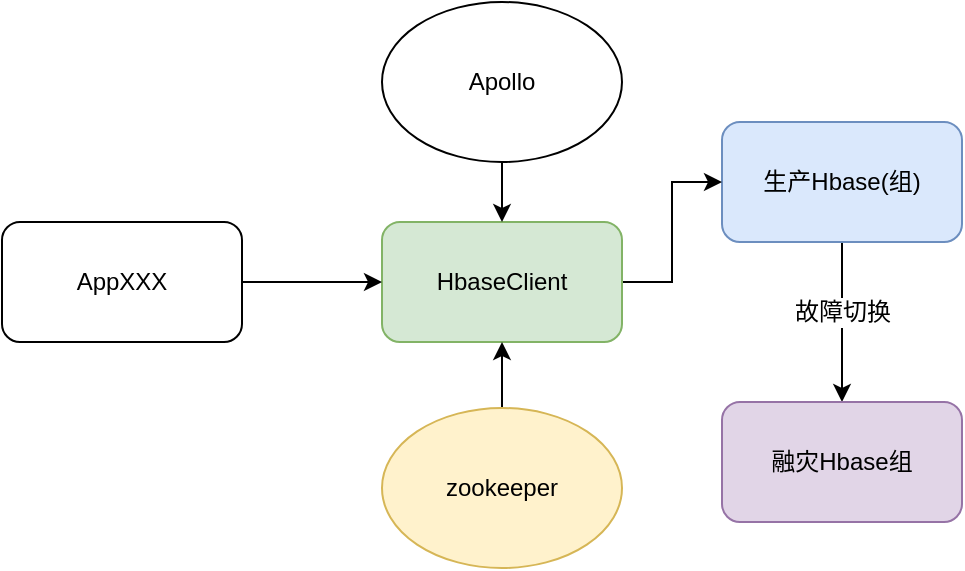 <mxfile version="12.1.3" type="github" pages="1">
  <diagram id="aYsEaUvUP0FLvUqn6IlJ" name="第 1 页">
    <mxGraphModel dx="946" dy="548" grid="1" gridSize="10" guides="1" tooltips="1" connect="1" arrows="1" fold="1" page="1" pageScale="1" pageWidth="827" pageHeight="1169" math="0" shadow="0">
      <root>
        <mxCell id="0"/>
        <mxCell id="1" parent="0"/>
        <mxCell id="luNONWWymSiv_GSshOBo-7" value="" style="edgeStyle=orthogonalEdgeStyle;rounded=0;orthogonalLoop=1;jettySize=auto;html=1;" edge="1" parent="1" source="AUpaLKgfqosnF6g_r-Jh-1" target="luNONWWymSiv_GSshOBo-6">
          <mxGeometry relative="1" as="geometry"/>
        </mxCell>
        <mxCell id="luNONWWymSiv_GSshOBo-8" value="故障切换" style="text;html=1;resizable=0;points=[];align=center;verticalAlign=middle;labelBackgroundColor=#ffffff;" vertex="1" connectable="0" parent="luNONWWymSiv_GSshOBo-7">
          <mxGeometry x="-0.125" relative="1" as="geometry">
            <mxPoint as="offset"/>
          </mxGeometry>
        </mxCell>
        <mxCell id="AUpaLKgfqosnF6g_r-Jh-1" value="生产Hbase(组)" style="rounded=1;whiteSpace=wrap;html=1;fillColor=#dae8fc;strokeColor=#6c8ebf;" parent="1" vertex="1">
          <mxGeometry x="400" y="70" width="120" height="60" as="geometry"/>
        </mxCell>
        <mxCell id="luNONWWymSiv_GSshOBo-6" value="融灾Hbase组" style="rounded=1;whiteSpace=wrap;html=1;fillColor=#e1d5e7;strokeColor=#9673a6;" vertex="1" parent="1">
          <mxGeometry x="400" y="210" width="120" height="60" as="geometry"/>
        </mxCell>
        <mxCell id="luNONWWymSiv_GSshOBo-5" style="edgeStyle=orthogonalEdgeStyle;rounded=0;orthogonalLoop=1;jettySize=auto;html=1;exitX=1;exitY=0.5;exitDx=0;exitDy=0;" edge="1" parent="1" source="AUpaLKgfqosnF6g_r-Jh-6" target="AUpaLKgfqosnF6g_r-Jh-1">
          <mxGeometry relative="1" as="geometry"/>
        </mxCell>
        <mxCell id="AUpaLKgfqosnF6g_r-Jh-6" value="HbaseClient" style="rounded=1;whiteSpace=wrap;html=1;fillColor=#d5e8d4;strokeColor=#82b366;" parent="1" vertex="1">
          <mxGeometry x="230" y="120" width="120" height="60" as="geometry"/>
        </mxCell>
        <mxCell id="luNONWWymSiv_GSshOBo-2" value="" style="edgeStyle=orthogonalEdgeStyle;rounded=0;orthogonalLoop=1;jettySize=auto;html=1;" edge="1" parent="1" source="luNONWWymSiv_GSshOBo-1" target="AUpaLKgfqosnF6g_r-Jh-6">
          <mxGeometry relative="1" as="geometry"/>
        </mxCell>
        <mxCell id="luNONWWymSiv_GSshOBo-1" value="AppXXX" style="rounded=1;whiteSpace=wrap;html=1;" vertex="1" parent="1">
          <mxGeometry x="40" y="120" width="120" height="60" as="geometry"/>
        </mxCell>
        <mxCell id="luNONWWymSiv_GSshOBo-10" value="" style="edgeStyle=orthogonalEdgeStyle;rounded=0;orthogonalLoop=1;jettySize=auto;html=1;" edge="1" parent="1" source="luNONWWymSiv_GSshOBo-9" target="AUpaLKgfqosnF6g_r-Jh-6">
          <mxGeometry relative="1" as="geometry"/>
        </mxCell>
        <mxCell id="luNONWWymSiv_GSshOBo-9" value="zookeeper" style="ellipse;whiteSpace=wrap;html=1;fillColor=#fff2cc;strokeColor=#d6b656;" vertex="1" parent="1">
          <mxGeometry x="230" y="213" width="120" height="80" as="geometry"/>
        </mxCell>
        <mxCell id="luNONWWymSiv_GSshOBo-12" value="" style="edgeStyle=orthogonalEdgeStyle;rounded=0;orthogonalLoop=1;jettySize=auto;html=1;" edge="1" parent="1" source="luNONWWymSiv_GSshOBo-11" target="AUpaLKgfqosnF6g_r-Jh-6">
          <mxGeometry relative="1" as="geometry"/>
        </mxCell>
        <mxCell id="luNONWWymSiv_GSshOBo-11" value="Apollo" style="ellipse;whiteSpace=wrap;html=1;" vertex="1" parent="1">
          <mxGeometry x="230" y="10" width="120" height="80" as="geometry"/>
        </mxCell>
      </root>
    </mxGraphModel>
  </diagram>
</mxfile>
